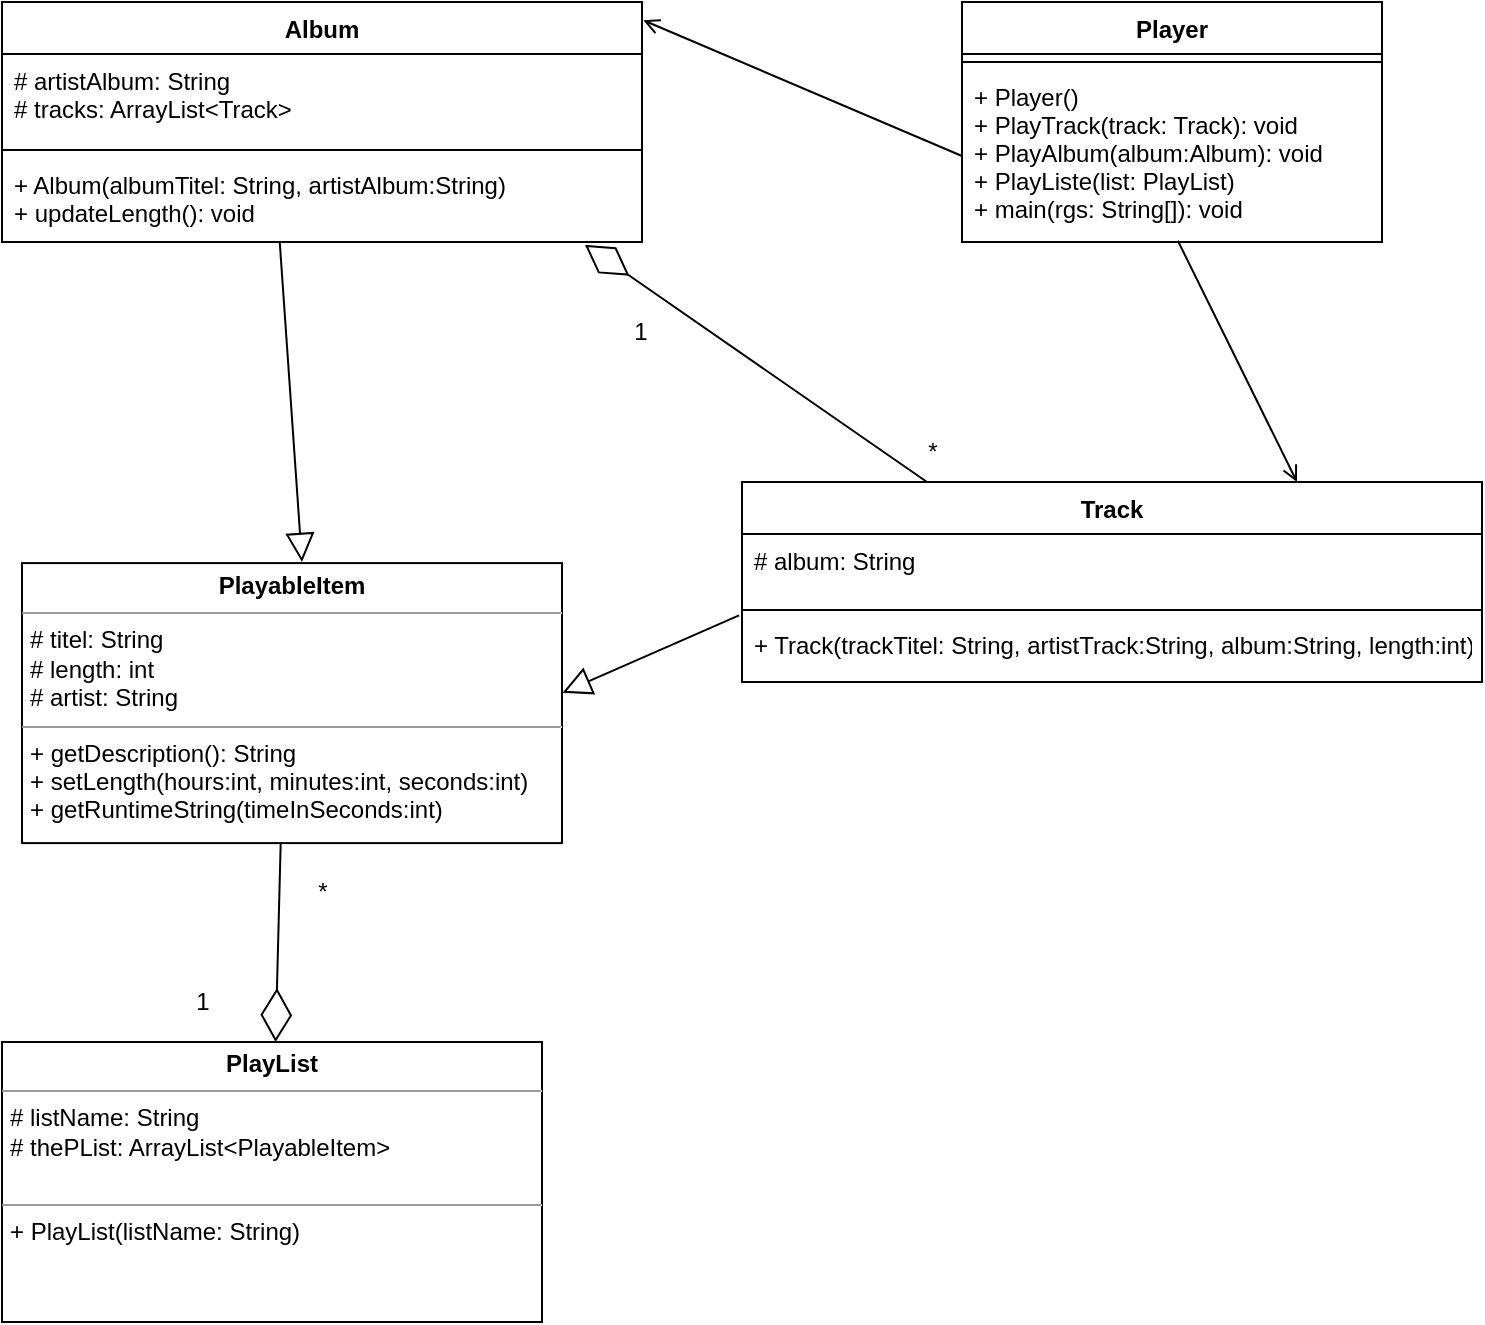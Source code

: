 <mxfile version="20.5.3" type="device"><diagram id="v5L_PTi4wEjBYEa8tRbw" name="第 1 页"><mxGraphModel dx="1318" dy="682" grid="1" gridSize="10" guides="1" tooltips="1" connect="1" arrows="1" fold="1" page="1" pageScale="1" pageWidth="827" pageHeight="1169" math="0" shadow="0"><root><mxCell id="0"/><mxCell id="1" parent="0"/><mxCell id="bbnnbszRLetMcIKLNJTo-4" value="Album" style="swimlane;fontStyle=1;align=center;verticalAlign=top;childLayout=stackLayout;horizontal=1;startSize=26;horizontalStack=0;resizeParent=1;resizeParentMax=0;resizeLast=0;collapsible=1;marginBottom=0;" parent="1" vertex="1"><mxGeometry x="80" y="80" width="320" height="120" as="geometry"/></mxCell><mxCell id="bbnnbszRLetMcIKLNJTo-5" value="# artistAlbum: String&#10;# tracks: ArrayList&lt;Track&gt;" style="text;strokeColor=none;fillColor=none;align=left;verticalAlign=top;spacingLeft=4;spacingRight=4;overflow=hidden;rotatable=0;points=[[0,0.5],[1,0.5]];portConstraint=eastwest;" parent="bbnnbszRLetMcIKLNJTo-4" vertex="1"><mxGeometry y="26" width="320" height="44" as="geometry"/></mxCell><mxCell id="bbnnbszRLetMcIKLNJTo-6" value="" style="line;strokeWidth=1;fillColor=none;align=left;verticalAlign=middle;spacingTop=-1;spacingLeft=3;spacingRight=3;rotatable=0;labelPosition=right;points=[];portConstraint=eastwest;strokeColor=inherit;" parent="bbnnbszRLetMcIKLNJTo-4" vertex="1"><mxGeometry y="70" width="320" height="8" as="geometry"/></mxCell><mxCell id="bbnnbszRLetMcIKLNJTo-7" value="+ Album(albumTitel: String, artistAlbum:String)&#10;+ updateLength(): void&#10;" style="text;strokeColor=none;fillColor=none;align=left;verticalAlign=top;spacingLeft=4;spacingRight=4;overflow=hidden;rotatable=0;points=[[0,0.5],[1,0.5]];portConstraint=eastwest;" parent="bbnnbszRLetMcIKLNJTo-4" vertex="1"><mxGeometry y="78" width="320" height="42" as="geometry"/></mxCell><mxCell id="J3egE7fVdDS4gSEh-TFB-3" value="Player" style="swimlane;fontStyle=1;align=center;verticalAlign=top;childLayout=stackLayout;horizontal=1;startSize=26;horizontalStack=0;resizeParent=1;resizeParentMax=0;resizeLast=0;collapsible=1;marginBottom=0;" vertex="1" parent="1"><mxGeometry x="560" y="80" width="210" height="120" as="geometry"/></mxCell><mxCell id="J3egE7fVdDS4gSEh-TFB-5" value="" style="line;strokeWidth=1;fillColor=none;align=left;verticalAlign=middle;spacingTop=-1;spacingLeft=3;spacingRight=3;rotatable=0;labelPosition=right;points=[];portConstraint=eastwest;strokeColor=inherit;" vertex="1" parent="J3egE7fVdDS4gSEh-TFB-3"><mxGeometry y="26" width="210" height="8" as="geometry"/></mxCell><mxCell id="J3egE7fVdDS4gSEh-TFB-6" value="+ Player()&#10;+ PlayTrack(track: Track): void&#10;+ PlayAlbum(album:Album): void&#10;+ PlayListe(list: PlayList)&#10;+ main(rgs: String[]): void" style="text;strokeColor=none;fillColor=none;align=left;verticalAlign=top;spacingLeft=4;spacingRight=4;overflow=hidden;rotatable=0;points=[[0,0.5],[1,0.5]];portConstraint=eastwest;" vertex="1" parent="J3egE7fVdDS4gSEh-TFB-3"><mxGeometry y="34" width="210" height="86" as="geometry"/></mxCell><mxCell id="J3egE7fVdDS4gSEh-TFB-13" value="Track" style="swimlane;fontStyle=1;align=center;verticalAlign=top;childLayout=stackLayout;horizontal=1;startSize=26;horizontalStack=0;resizeParent=1;resizeParentMax=0;resizeLast=0;collapsible=1;marginBottom=0;" vertex="1" parent="1"><mxGeometry x="450" y="320" width="370" height="100" as="geometry"><mxRectangle x="280" y="440" width="70" height="30" as="alternateBounds"/></mxGeometry></mxCell><mxCell id="J3egE7fVdDS4gSEh-TFB-14" value="# album: String&#10;" style="text;strokeColor=none;fillColor=none;align=left;verticalAlign=top;spacingLeft=4;spacingRight=4;overflow=hidden;rotatable=0;points=[[0,0.5],[1,0.5]];portConstraint=eastwest;" vertex="1" parent="J3egE7fVdDS4gSEh-TFB-13"><mxGeometry y="26" width="370" height="34" as="geometry"/></mxCell><mxCell id="J3egE7fVdDS4gSEh-TFB-15" value="" style="line;strokeWidth=1;fillColor=none;align=left;verticalAlign=middle;spacingTop=-1;spacingLeft=3;spacingRight=3;rotatable=0;labelPosition=right;points=[];portConstraint=eastwest;strokeColor=inherit;" vertex="1" parent="J3egE7fVdDS4gSEh-TFB-13"><mxGeometry y="60" width="370" height="8" as="geometry"/></mxCell><mxCell id="J3egE7fVdDS4gSEh-TFB-16" value="+ Track(trackTitel: String, artistTrack:String, album:String, length:int)&#10;" style="text;strokeColor=none;fillColor=none;align=left;verticalAlign=top;spacingLeft=4;spacingRight=4;overflow=hidden;rotatable=0;points=[[0,0.5],[1,0.5]];portConstraint=eastwest;" vertex="1" parent="J3egE7fVdDS4gSEh-TFB-13"><mxGeometry y="68" width="370" height="32" as="geometry"/></mxCell><mxCell id="J3egE7fVdDS4gSEh-TFB-27" value="" style="endArrow=none;html=1;rounded=0;entryX=0.514;entryY=0.993;entryDx=0;entryDy=0;exitX=0.75;exitY=0;exitDx=0;exitDy=0;startArrow=open;startFill=0;entryPerimeter=0;" edge="1" parent="1" source="J3egE7fVdDS4gSEh-TFB-13" target="J3egE7fVdDS4gSEh-TFB-6"><mxGeometry relative="1" as="geometry"><mxPoint x="620" y="310" as="sourcePoint"/><mxPoint x="460" y="310" as="targetPoint"/></mxGeometry></mxCell><mxCell id="J3egE7fVdDS4gSEh-TFB-29" value="" style="endArrow=none;html=1;rounded=0;entryX=0;entryY=0.5;entryDx=0;entryDy=0;exitX=1.002;exitY=0.076;exitDx=0;exitDy=0;startArrow=open;startFill=0;exitPerimeter=0;" edge="1" parent="1" source="bbnnbszRLetMcIKLNJTo-4" target="J3egE7fVdDS4gSEh-TFB-6"><mxGeometry relative="1" as="geometry"><mxPoint x="430" y="320.53" as="sourcePoint"/><mxPoint x="510.44" y="139.998" as="targetPoint"/></mxGeometry></mxCell><mxCell id="J3egE7fVdDS4gSEh-TFB-36" value="" style="endArrow=block;endFill=0;endSize=12;html=1;rounded=0;exitX=0.434;exitY=1.005;exitDx=0;exitDy=0;exitPerimeter=0;" edge="1" parent="1" source="bbnnbszRLetMcIKLNJTo-7"><mxGeometry width="160" relative="1" as="geometry"><mxPoint x="290" y="290" as="sourcePoint"/><mxPoint x="230" y="360" as="targetPoint"/></mxGeometry></mxCell><mxCell id="J3egE7fVdDS4gSEh-TFB-37" value="" style="endArrow=block;endFill=0;endSize=12;html=1;rounded=0;entryX=1.001;entryY=0.463;entryDx=0;entryDy=0;exitX=-0.004;exitY=-0.04;exitDx=0;exitDy=0;exitPerimeter=0;entryPerimeter=0;" edge="1" parent="1" source="J3egE7fVdDS4gSEh-TFB-16" target="J3egE7fVdDS4gSEh-TFB-52"><mxGeometry width="160" relative="1" as="geometry"><mxPoint x="228.88" y="280.46" as="sourcePoint"/><mxPoint x="360" y="399.55" as="targetPoint"/></mxGeometry></mxCell><mxCell id="J3egE7fVdDS4gSEh-TFB-38" value="1" style="text;html=1;align=center;verticalAlign=middle;resizable=0;points=[];autosize=1;strokeColor=none;fillColor=none;" vertex="1" parent="1"><mxGeometry x="384" y="230" width="30" height="30" as="geometry"/></mxCell><mxCell id="J3egE7fVdDS4gSEh-TFB-52" value="&lt;p style=&quot;margin:0px;margin-top:4px;text-align:center;&quot;&gt;&lt;b&gt;PlayableItem&lt;/b&gt;&lt;/p&gt;&lt;hr size=&quot;1&quot;&gt;&lt;p style=&quot;margin:0px;margin-left:4px;&quot;&gt;# titel: String&lt;/p&gt;&lt;p style=&quot;margin:0px;margin-left:4px;&quot;&gt;# length: int&lt;/p&gt;&lt;p style=&quot;margin:0px;margin-left:4px;&quot;&gt;# artist: String&lt;/p&gt;&lt;hr size=&quot;1&quot;&gt;&lt;p style=&quot;margin:0px;margin-left:4px;&quot;&gt;+ getDescription(): String&lt;/p&gt;&lt;p style=&quot;margin:0px;margin-left:4px;&quot;&gt;+ setLength(hours:int, minutes:int, seconds:int)&lt;/p&gt;&lt;p style=&quot;margin:0px;margin-left:4px;&quot;&gt;+ getRuntimeString(timeInSeconds:int)&lt;/p&gt;" style="verticalAlign=top;align=left;overflow=fill;fontSize=12;fontFamily=Helvetica;html=1;" vertex="1" parent="1"><mxGeometry x="90" y="360.55" width="270" height="140" as="geometry"/></mxCell><mxCell id="J3egE7fVdDS4gSEh-TFB-55" value="&lt;p style=&quot;margin:0px;margin-top:4px;text-align:center;&quot;&gt;&lt;b&gt;PlayList&lt;/b&gt;&lt;/p&gt;&lt;hr size=&quot;1&quot;&gt;&lt;p style=&quot;margin:0px;margin-left:4px;&quot;&gt;# listName: String&lt;/p&gt;&lt;p style=&quot;margin:0px;margin-left:4px;&quot;&gt;# thePList: ArrayList&amp;lt;PlayableItem&amp;gt;&lt;/p&gt;&lt;p style=&quot;margin:0px;margin-left:4px;&quot;&gt;&lt;br&gt;&lt;/p&gt;&lt;hr size=&quot;1&quot;&gt;&lt;p style=&quot;margin:0px;margin-left:4px;&quot;&gt;+ PlayList(listName: String)&lt;/p&gt;" style="verticalAlign=top;align=left;overflow=fill;fontSize=12;fontFamily=Helvetica;html=1;" vertex="1" parent="1"><mxGeometry x="80" y="600" width="270" height="140" as="geometry"/></mxCell><mxCell id="J3egE7fVdDS4gSEh-TFB-56" value="" style="endArrow=diamondThin;endFill=0;endSize=24;html=1;rounded=0;entryX=0.911;entryY=1.035;entryDx=0;entryDy=0;entryPerimeter=0;exitX=0.25;exitY=0;exitDx=0;exitDy=0;" edge="1" parent="1" source="J3egE7fVdDS4gSEh-TFB-13" target="bbnnbszRLetMcIKLNJTo-7"><mxGeometry width="160" relative="1" as="geometry"><mxPoint x="310" y="244.76" as="sourcePoint"/><mxPoint x="470" y="244.76" as="targetPoint"/></mxGeometry></mxCell><mxCell id="J3egE7fVdDS4gSEh-TFB-57" value="*" style="text;html=1;align=center;verticalAlign=middle;resizable=0;points=[];autosize=1;strokeColor=none;fillColor=none;" vertex="1" parent="1"><mxGeometry x="530" y="290" width="30" height="30" as="geometry"/></mxCell><mxCell id="J3egE7fVdDS4gSEh-TFB-60" value="" style="endArrow=diamondThin;endFill=0;endSize=24;html=1;rounded=0;exitX=0.479;exitY=1.003;exitDx=0;exitDy=0;exitPerimeter=0;" edge="1" parent="1" source="J3egE7fVdDS4gSEh-TFB-52" target="J3egE7fVdDS4gSEh-TFB-55"><mxGeometry width="160" relative="1" as="geometry"><mxPoint x="229.02" y="520" as="sourcePoint"/><mxPoint x="400.0" y="638.53" as="targetPoint"/></mxGeometry></mxCell><mxCell id="J3egE7fVdDS4gSEh-TFB-61" value="*" style="text;html=1;align=center;verticalAlign=middle;resizable=0;points=[];autosize=1;strokeColor=none;fillColor=none;" vertex="1" parent="1"><mxGeometry x="225" y="510" width="30" height="30" as="geometry"/></mxCell><mxCell id="J3egE7fVdDS4gSEh-TFB-62" value="1" style="text;html=1;align=center;verticalAlign=middle;resizable=0;points=[];autosize=1;strokeColor=none;fillColor=none;" vertex="1" parent="1"><mxGeometry x="165" y="565" width="30" height="30" as="geometry"/></mxCell></root></mxGraphModel></diagram></mxfile>
